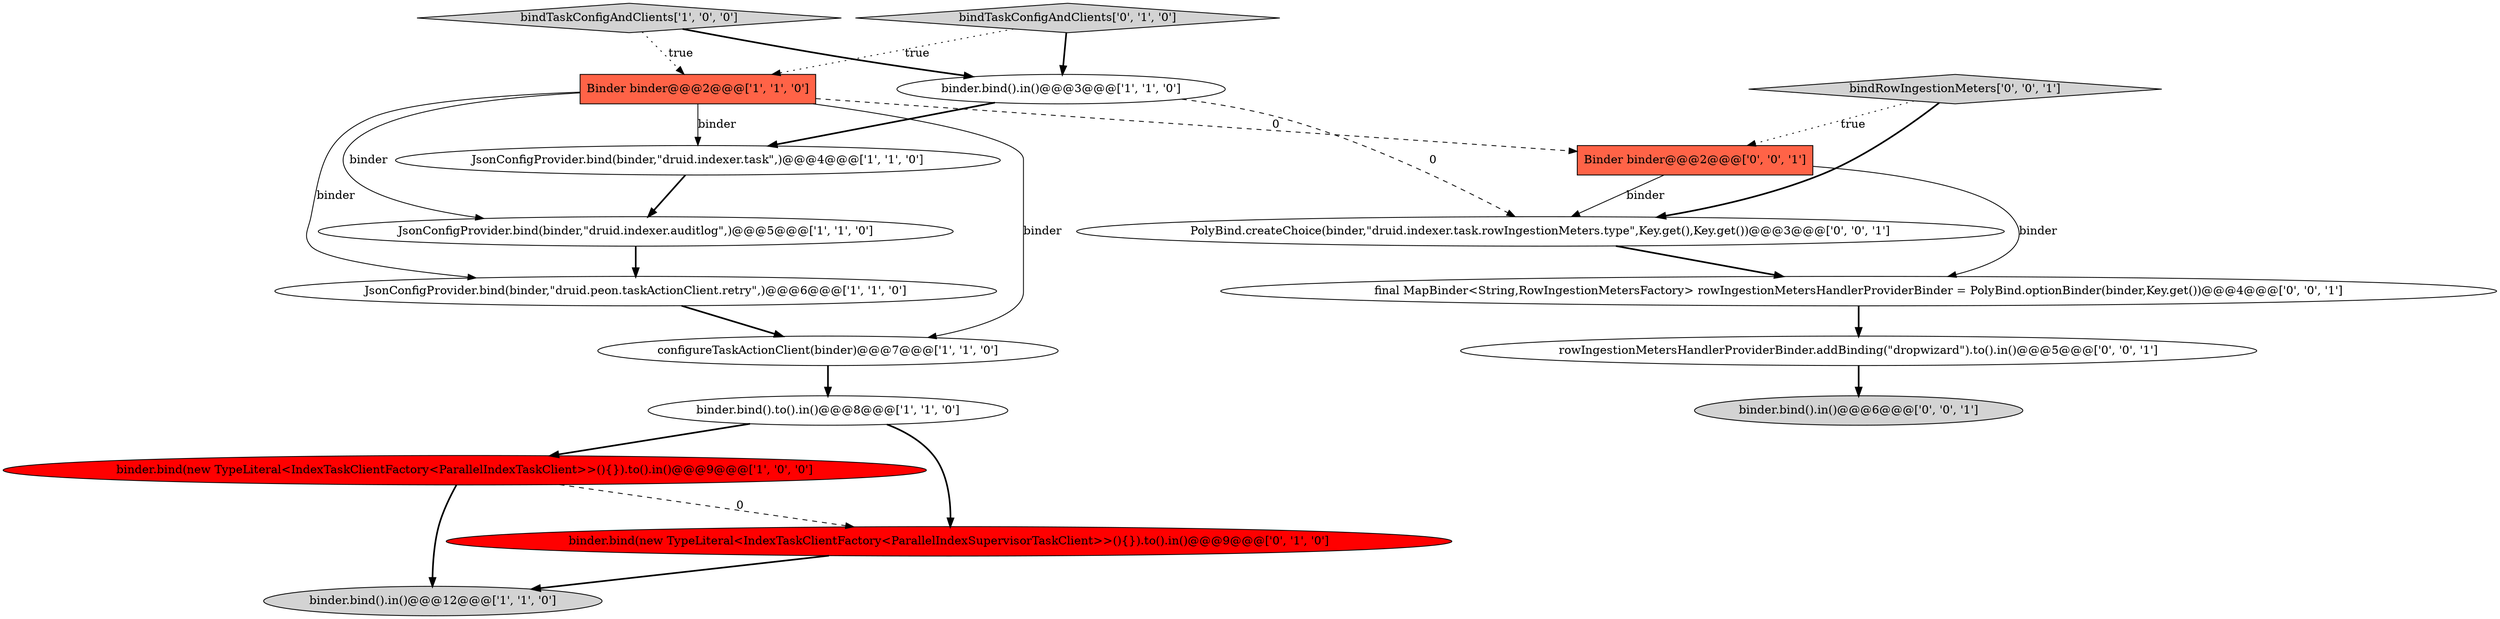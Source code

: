 digraph {
2 [style = filled, label = "binder.bind(new TypeLiteral<IndexTaskClientFactory<ParallelIndexTaskClient>>(){}).to().in()@@@9@@@['1', '0', '0']", fillcolor = red, shape = ellipse image = "AAA1AAABBB1BBB"];
5 [style = filled, label = "binder.bind().in()@@@3@@@['1', '1', '0']", fillcolor = white, shape = ellipse image = "AAA0AAABBB1BBB"];
6 [style = filled, label = "JsonConfigProvider.bind(binder,\"druid.peon.taskActionClient.retry\",)@@@6@@@['1', '1', '0']", fillcolor = white, shape = ellipse image = "AAA0AAABBB1BBB"];
16 [style = filled, label = "rowIngestionMetersHandlerProviderBinder.addBinding(\"dropwizard\").to().in()@@@5@@@['0', '0', '1']", fillcolor = white, shape = ellipse image = "AAA0AAABBB3BBB"];
8 [style = filled, label = "Binder binder@@@2@@@['1', '1', '0']", fillcolor = tomato, shape = box image = "AAA0AAABBB1BBB"];
9 [style = filled, label = "bindTaskConfigAndClients['1', '0', '0']", fillcolor = lightgray, shape = diamond image = "AAA0AAABBB1BBB"];
17 [style = filled, label = "final MapBinder<String,RowIngestionMetersFactory> rowIngestionMetersHandlerProviderBinder = PolyBind.optionBinder(binder,Key.get())@@@4@@@['0', '0', '1']", fillcolor = white, shape = ellipse image = "AAA0AAABBB3BBB"];
4 [style = filled, label = "binder.bind().in()@@@12@@@['1', '1', '0']", fillcolor = lightgray, shape = ellipse image = "AAA0AAABBB1BBB"];
11 [style = filled, label = "bindTaskConfigAndClients['0', '1', '0']", fillcolor = lightgray, shape = diamond image = "AAA0AAABBB2BBB"];
7 [style = filled, label = "JsonConfigProvider.bind(binder,\"druid.indexer.auditlog\",)@@@5@@@['1', '1', '0']", fillcolor = white, shape = ellipse image = "AAA0AAABBB1BBB"];
1 [style = filled, label = "JsonConfigProvider.bind(binder,\"druid.indexer.task\",)@@@4@@@['1', '1', '0']", fillcolor = white, shape = ellipse image = "AAA0AAABBB1BBB"];
15 [style = filled, label = "bindRowIngestionMeters['0', '0', '1']", fillcolor = lightgray, shape = diamond image = "AAA0AAABBB3BBB"];
12 [style = filled, label = "PolyBind.createChoice(binder,\"druid.indexer.task.rowIngestionMeters.type\",Key.get(),Key.get())@@@3@@@['0', '0', '1']", fillcolor = white, shape = ellipse image = "AAA0AAABBB3BBB"];
13 [style = filled, label = "binder.bind().in()@@@6@@@['0', '0', '1']", fillcolor = lightgray, shape = ellipse image = "AAA0AAABBB3BBB"];
14 [style = filled, label = "Binder binder@@@2@@@['0', '0', '1']", fillcolor = tomato, shape = box image = "AAA0AAABBB3BBB"];
10 [style = filled, label = "binder.bind(new TypeLiteral<IndexTaskClientFactory<ParallelIndexSupervisorTaskClient>>(){}).to().in()@@@9@@@['0', '1', '0']", fillcolor = red, shape = ellipse image = "AAA1AAABBB2BBB"];
3 [style = filled, label = "binder.bind().to().in()@@@8@@@['1', '1', '0']", fillcolor = white, shape = ellipse image = "AAA0AAABBB1BBB"];
0 [style = filled, label = "configureTaskActionClient(binder)@@@7@@@['1', '1', '0']", fillcolor = white, shape = ellipse image = "AAA0AAABBB1BBB"];
0->3 [style = bold, label=""];
16->13 [style = bold, label=""];
5->12 [style = dashed, label="0"];
8->6 [style = solid, label="binder"];
8->0 [style = solid, label="binder"];
12->17 [style = bold, label=""];
6->0 [style = bold, label=""];
8->14 [style = dashed, label="0"];
15->14 [style = dotted, label="true"];
2->4 [style = bold, label=""];
1->7 [style = bold, label=""];
2->10 [style = dashed, label="0"];
9->8 [style = dotted, label="true"];
8->7 [style = solid, label="binder"];
3->10 [style = bold, label=""];
5->1 [style = bold, label=""];
11->5 [style = bold, label=""];
3->2 [style = bold, label=""];
7->6 [style = bold, label=""];
14->17 [style = solid, label="binder"];
10->4 [style = bold, label=""];
9->5 [style = bold, label=""];
11->8 [style = dotted, label="true"];
15->12 [style = bold, label=""];
8->1 [style = solid, label="binder"];
14->12 [style = solid, label="binder"];
17->16 [style = bold, label=""];
}
